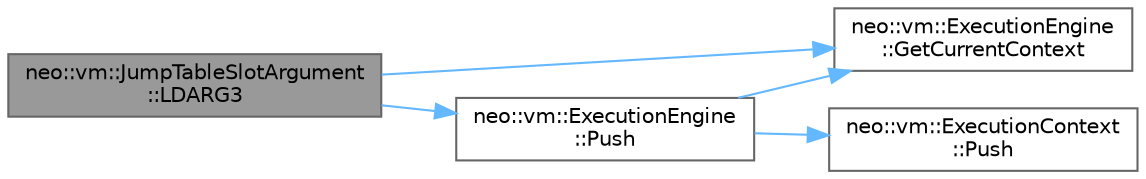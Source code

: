 digraph "neo::vm::JumpTableSlotArgument::LDARG3"
{
 // LATEX_PDF_SIZE
  bgcolor="transparent";
  edge [fontname=Helvetica,fontsize=10,labelfontname=Helvetica,labelfontsize=10];
  node [fontname=Helvetica,fontsize=10,shape=box,height=0.2,width=0.4];
  rankdir="LR";
  Node1 [id="Node000001",label="neo::vm::JumpTableSlotArgument\l::LDARG3",height=0.2,width=0.4,color="gray40", fillcolor="grey60", style="filled", fontcolor="black",tooltip=" "];
  Node1 -> Node2 [id="edge5_Node000001_Node000002",color="steelblue1",style="solid",tooltip=" "];
  Node2 [id="Node000002",label="neo::vm::ExecutionEngine\l::GetCurrentContext",height=0.2,width=0.4,color="grey40", fillcolor="white", style="filled",URL="$classneo_1_1vm_1_1_execution_engine.html#a8301f5b182f15a7c9302c1b65cbf9220",tooltip="Gets the current context."];
  Node1 -> Node3 [id="edge6_Node000001_Node000003",color="steelblue1",style="solid",tooltip=" "];
  Node3 [id="Node000003",label="neo::vm::ExecutionEngine\l::Push",height=0.2,width=0.4,color="grey40", fillcolor="white", style="filled",URL="$classneo_1_1vm_1_1_execution_engine.html#ac4c7337cbe6847beb734f3b788d8b6de",tooltip="Pushes an item onto the evaluation stack."];
  Node3 -> Node2 [id="edge7_Node000003_Node000002",color="steelblue1",style="solid",tooltip=" "];
  Node3 -> Node4 [id="edge8_Node000003_Node000004",color="steelblue1",style="solid",tooltip=" "];
  Node4 [id="Node000004",label="neo::vm::ExecutionContext\l::Push",height=0.2,width=0.4,color="grey40", fillcolor="white", style="filled",URL="$classneo_1_1vm_1_1_execution_context.html#ad1554da2b9a026e84808153d8d4c821d",tooltip="Pushes an item onto the evaluation stack."];
}
